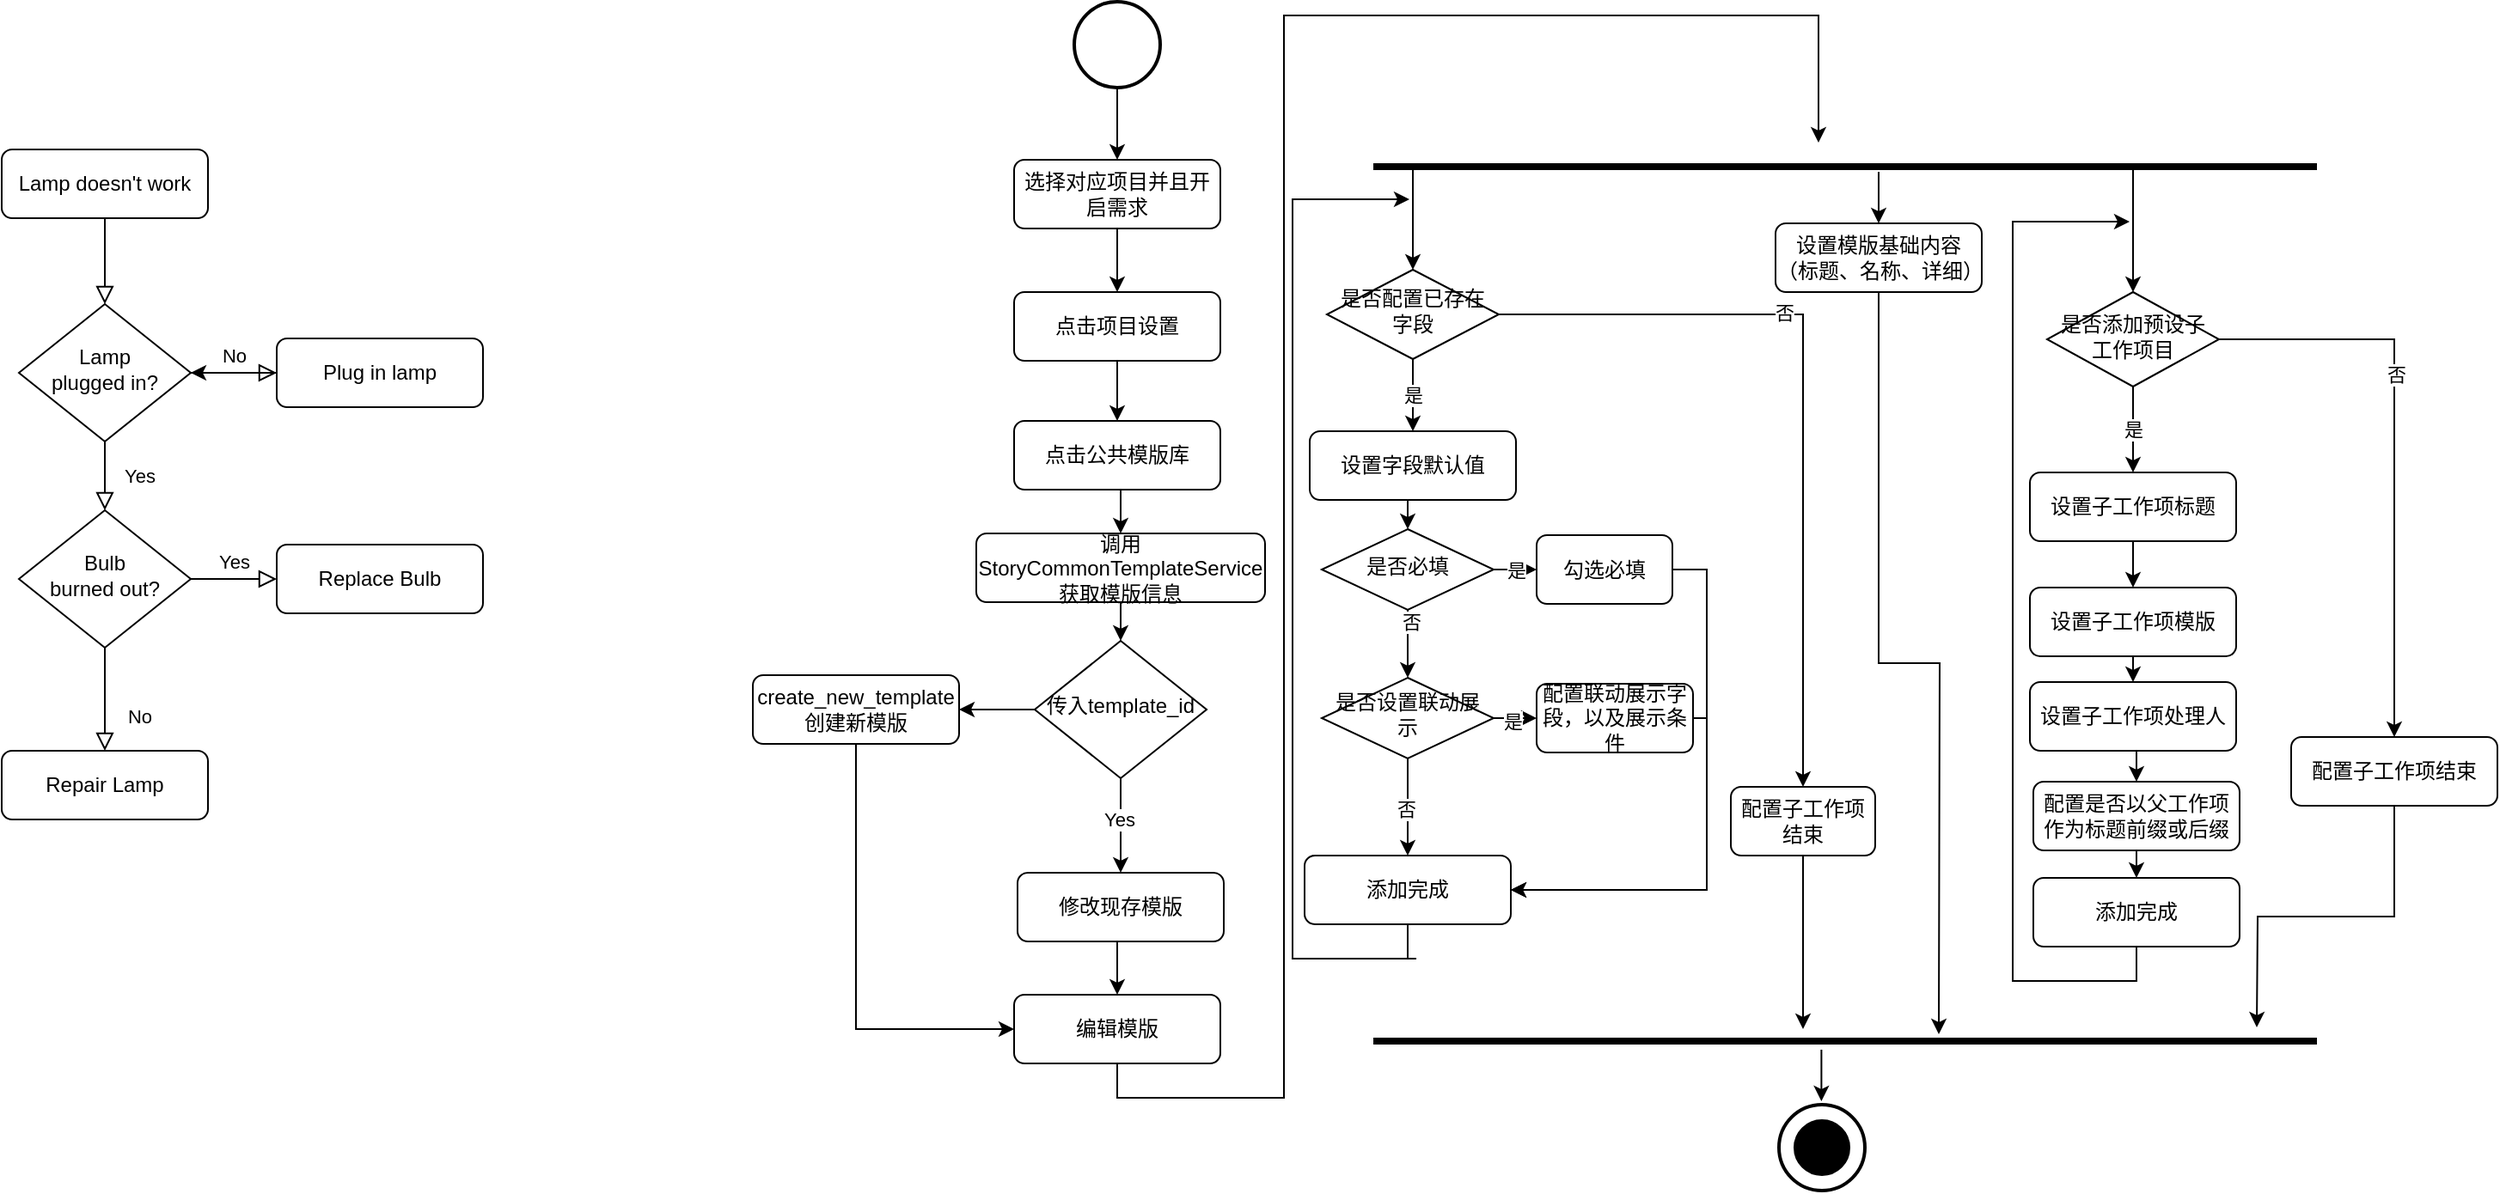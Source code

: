 <mxfile version="26.0.16">
  <diagram id="C5RBs43oDa-KdzZeNtuy" name="Page-1">
    <mxGraphModel dx="1911" dy="1608" grid="0" gridSize="10" guides="1" tooltips="1" connect="1" arrows="1" fold="1" page="0" pageScale="1" pageWidth="827" pageHeight="1169" math="0" shadow="0">
      <root>
        <mxCell id="WIyWlLk6GJQsqaUBKTNV-0" />
        <mxCell id="WIyWlLk6GJQsqaUBKTNV-1" parent="WIyWlLk6GJQsqaUBKTNV-0" />
        <mxCell id="WIyWlLk6GJQsqaUBKTNV-2" value="" style="rounded=0;html=1;jettySize=auto;orthogonalLoop=1;fontSize=11;endArrow=block;endFill=0;endSize=8;strokeWidth=1;shadow=0;labelBackgroundColor=none;edgeStyle=orthogonalEdgeStyle;" parent="WIyWlLk6GJQsqaUBKTNV-1" source="WIyWlLk6GJQsqaUBKTNV-3" target="WIyWlLk6GJQsqaUBKTNV-6" edge="1">
          <mxGeometry relative="1" as="geometry" />
        </mxCell>
        <mxCell id="WIyWlLk6GJQsqaUBKTNV-3" value="Lamp doesn&#39;t work" style="rounded=1;whiteSpace=wrap;html=1;fontSize=12;glass=0;strokeWidth=1;shadow=0;" parent="WIyWlLk6GJQsqaUBKTNV-1" vertex="1">
          <mxGeometry x="160" y="80" width="120" height="40" as="geometry" />
        </mxCell>
        <mxCell id="WIyWlLk6GJQsqaUBKTNV-4" value="Yes" style="rounded=0;html=1;jettySize=auto;orthogonalLoop=1;fontSize=11;endArrow=block;endFill=0;endSize=8;strokeWidth=1;shadow=0;labelBackgroundColor=none;edgeStyle=orthogonalEdgeStyle;" parent="WIyWlLk6GJQsqaUBKTNV-1" source="WIyWlLk6GJQsqaUBKTNV-6" target="WIyWlLk6GJQsqaUBKTNV-10" edge="1">
          <mxGeometry y="20" relative="1" as="geometry">
            <mxPoint as="offset" />
          </mxGeometry>
        </mxCell>
        <mxCell id="WIyWlLk6GJQsqaUBKTNV-5" value="No" style="edgeStyle=orthogonalEdgeStyle;rounded=0;html=1;jettySize=auto;orthogonalLoop=1;fontSize=11;endArrow=block;endFill=0;endSize=8;strokeWidth=1;shadow=0;labelBackgroundColor=none;" parent="WIyWlLk6GJQsqaUBKTNV-1" source="WIyWlLk6GJQsqaUBKTNV-6" target="WIyWlLk6GJQsqaUBKTNV-7" edge="1">
          <mxGeometry y="10" relative="1" as="geometry">
            <mxPoint as="offset" />
          </mxGeometry>
        </mxCell>
        <mxCell id="WIyWlLk6GJQsqaUBKTNV-6" value="Lamp&lt;br&gt;plugged in?" style="rhombus;whiteSpace=wrap;html=1;shadow=0;fontFamily=Helvetica;fontSize=12;align=center;strokeWidth=1;spacing=6;spacingTop=-4;" parent="WIyWlLk6GJQsqaUBKTNV-1" vertex="1">
          <mxGeometry x="170" y="170" width="100" height="80" as="geometry" />
        </mxCell>
        <mxCell id="YVHDOQG_T9YWMqw5rcu7-23" value="" style="edgeStyle=orthogonalEdgeStyle;rounded=0;orthogonalLoop=1;jettySize=auto;html=1;" edge="1" parent="WIyWlLk6GJQsqaUBKTNV-1" source="WIyWlLk6GJQsqaUBKTNV-7" target="WIyWlLk6GJQsqaUBKTNV-6">
          <mxGeometry relative="1" as="geometry" />
        </mxCell>
        <mxCell id="WIyWlLk6GJQsqaUBKTNV-7" value="Plug in lamp" style="rounded=1;whiteSpace=wrap;html=1;fontSize=12;glass=0;strokeWidth=1;shadow=0;" parent="WIyWlLk6GJQsqaUBKTNV-1" vertex="1">
          <mxGeometry x="320" y="190" width="120" height="40" as="geometry" />
        </mxCell>
        <mxCell id="WIyWlLk6GJQsqaUBKTNV-8" value="No" style="rounded=0;html=1;jettySize=auto;orthogonalLoop=1;fontSize=11;endArrow=block;endFill=0;endSize=8;strokeWidth=1;shadow=0;labelBackgroundColor=none;edgeStyle=orthogonalEdgeStyle;" parent="WIyWlLk6GJQsqaUBKTNV-1" source="WIyWlLk6GJQsqaUBKTNV-10" target="WIyWlLk6GJQsqaUBKTNV-11" edge="1">
          <mxGeometry x="0.333" y="20" relative="1" as="geometry">
            <mxPoint as="offset" />
          </mxGeometry>
        </mxCell>
        <mxCell id="WIyWlLk6GJQsqaUBKTNV-9" value="Yes" style="edgeStyle=orthogonalEdgeStyle;rounded=0;html=1;jettySize=auto;orthogonalLoop=1;fontSize=11;endArrow=block;endFill=0;endSize=8;strokeWidth=1;shadow=0;labelBackgroundColor=none;" parent="WIyWlLk6GJQsqaUBKTNV-1" source="WIyWlLk6GJQsqaUBKTNV-10" target="WIyWlLk6GJQsqaUBKTNV-12" edge="1">
          <mxGeometry y="10" relative="1" as="geometry">
            <mxPoint as="offset" />
          </mxGeometry>
        </mxCell>
        <mxCell id="WIyWlLk6GJQsqaUBKTNV-10" value="Bulb&lt;br&gt;burned out?" style="rhombus;whiteSpace=wrap;html=1;shadow=0;fontFamily=Helvetica;fontSize=12;align=center;strokeWidth=1;spacing=6;spacingTop=-4;" parent="WIyWlLk6GJQsqaUBKTNV-1" vertex="1">
          <mxGeometry x="170" y="290" width="100" height="80" as="geometry" />
        </mxCell>
        <mxCell id="WIyWlLk6GJQsqaUBKTNV-11" value="Repair Lamp" style="rounded=1;whiteSpace=wrap;html=1;fontSize=12;glass=0;strokeWidth=1;shadow=0;" parent="WIyWlLk6GJQsqaUBKTNV-1" vertex="1">
          <mxGeometry x="160" y="430" width="120" height="40" as="geometry" />
        </mxCell>
        <mxCell id="WIyWlLk6GJQsqaUBKTNV-12" value="Replace Bulb" style="rounded=1;whiteSpace=wrap;html=1;fontSize=12;glass=0;strokeWidth=1;shadow=0;" parent="WIyWlLk6GJQsqaUBKTNV-1" vertex="1">
          <mxGeometry x="320" y="310" width="120" height="40" as="geometry" />
        </mxCell>
        <mxCell id="IUm55pQDGk9Sm5fYaL_C-4" value="" style="group" parent="WIyWlLk6GJQsqaUBKTNV-1" vertex="1" connectable="0">
          <mxGeometry x="1194" y="636" width="50" height="50" as="geometry" />
        </mxCell>
        <mxCell id="IUm55pQDGk9Sm5fYaL_C-1" value="" style="strokeWidth=2;html=1;shape=mxgraph.flowchart.start_2;whiteSpace=wrap;aspect=fixed;" parent="IUm55pQDGk9Sm5fYaL_C-4" vertex="1">
          <mxGeometry width="50" height="50" as="geometry" />
        </mxCell>
        <mxCell id="IUm55pQDGk9Sm5fYaL_C-3" value="" style="strokeWidth=2;html=1;shape=mxgraph.flowchart.start_2;whiteSpace=wrap;aspect=fixed;fillColor=#000000;" parent="IUm55pQDGk9Sm5fYaL_C-4" vertex="1">
          <mxGeometry x="9.5" y="9.5" width="31" height="31" as="geometry" />
        </mxCell>
        <mxCell id="YVHDOQG_T9YWMqw5rcu7-90" style="edgeStyle=orthogonalEdgeStyle;rounded=0;orthogonalLoop=1;jettySize=auto;html=1;exitX=0.5;exitY=1;exitDx=0;exitDy=0;exitPerimeter=0;entryX=0.5;entryY=0;entryDx=0;entryDy=0;" edge="1" parent="WIyWlLk6GJQsqaUBKTNV-1" source="IUm55pQDGk9Sm5fYaL_C-7" target="YVHDOQG_T9YWMqw5rcu7-0">
          <mxGeometry relative="1" as="geometry" />
        </mxCell>
        <mxCell id="IUm55pQDGk9Sm5fYaL_C-7" value="" style="strokeWidth=2;html=1;shape=mxgraph.flowchart.start_2;whiteSpace=wrap;aspect=fixed;" parent="WIyWlLk6GJQsqaUBKTNV-1" vertex="1">
          <mxGeometry x="784" y="-6" width="50" height="50" as="geometry" />
        </mxCell>
        <mxCell id="YVHDOQG_T9YWMqw5rcu7-91" style="edgeStyle=orthogonalEdgeStyle;rounded=0;orthogonalLoop=1;jettySize=auto;html=1;exitX=0.5;exitY=1;exitDx=0;exitDy=0;entryX=0.5;entryY=0;entryDx=0;entryDy=0;" edge="1" parent="WIyWlLk6GJQsqaUBKTNV-1" source="YVHDOQG_T9YWMqw5rcu7-0" target="YVHDOQG_T9YWMqw5rcu7-2">
          <mxGeometry relative="1" as="geometry" />
        </mxCell>
        <mxCell id="YVHDOQG_T9YWMqw5rcu7-0" value="选择对应项目并且开启需求" style="rounded=1;whiteSpace=wrap;html=1;fontSize=12;glass=0;strokeWidth=1;shadow=0;" vertex="1" parent="WIyWlLk6GJQsqaUBKTNV-1">
          <mxGeometry x="749" y="86" width="120" height="40" as="geometry" />
        </mxCell>
        <mxCell id="YVHDOQG_T9YWMqw5rcu7-92" style="edgeStyle=orthogonalEdgeStyle;rounded=0;orthogonalLoop=1;jettySize=auto;html=1;exitX=0.5;exitY=1;exitDx=0;exitDy=0;entryX=0.5;entryY=0;entryDx=0;entryDy=0;" edge="1" parent="WIyWlLk6GJQsqaUBKTNV-1" source="YVHDOQG_T9YWMqw5rcu7-2" target="YVHDOQG_T9YWMqw5rcu7-3">
          <mxGeometry relative="1" as="geometry" />
        </mxCell>
        <mxCell id="YVHDOQG_T9YWMqw5rcu7-2" value="点击项目设置" style="rounded=1;whiteSpace=wrap;html=1;fontSize=12;glass=0;strokeWidth=1;shadow=0;" vertex="1" parent="WIyWlLk6GJQsqaUBKTNV-1">
          <mxGeometry x="749" y="163" width="120" height="40" as="geometry" />
        </mxCell>
        <mxCell id="YVHDOQG_T9YWMqw5rcu7-93" style="edgeStyle=orthogonalEdgeStyle;rounded=0;orthogonalLoop=1;jettySize=auto;html=1;exitX=0.5;exitY=1;exitDx=0;exitDy=0;entryX=0.5;entryY=0;entryDx=0;entryDy=0;" edge="1" parent="WIyWlLk6GJQsqaUBKTNV-1" source="YVHDOQG_T9YWMqw5rcu7-3" target="YVHDOQG_T9YWMqw5rcu7-7">
          <mxGeometry relative="1" as="geometry" />
        </mxCell>
        <mxCell id="YVHDOQG_T9YWMqw5rcu7-3" value="点击公共模版库" style="rounded=1;whiteSpace=wrap;html=1;fontSize=12;glass=0;strokeWidth=1;shadow=0;" vertex="1" parent="WIyWlLk6GJQsqaUBKTNV-1">
          <mxGeometry x="749" y="238" width="120" height="40" as="geometry" />
        </mxCell>
        <mxCell id="YVHDOQG_T9YWMqw5rcu7-87" style="edgeStyle=orthogonalEdgeStyle;rounded=0;orthogonalLoop=1;jettySize=auto;html=1;exitX=0.5;exitY=1;exitDx=0;exitDy=0;entryX=0.5;entryY=0;entryDx=0;entryDy=0;" edge="1" parent="WIyWlLk6GJQsqaUBKTNV-1" source="YVHDOQG_T9YWMqw5rcu7-4">
          <mxGeometry relative="1" as="geometry">
            <mxPoint x="1217" y="76" as="targetPoint" />
            <Array as="points">
              <mxPoint x="809" y="632" />
              <mxPoint x="906" y="632" />
              <mxPoint x="906" y="2" />
              <mxPoint x="1217" y="2" />
            </Array>
          </mxGeometry>
        </mxCell>
        <mxCell id="YVHDOQG_T9YWMqw5rcu7-4" value="编辑模版" style="rounded=1;whiteSpace=wrap;html=1;fontSize=12;glass=0;strokeWidth=1;shadow=0;" vertex="1" parent="WIyWlLk6GJQsqaUBKTNV-1">
          <mxGeometry x="749" y="572" width="120" height="40" as="geometry" />
        </mxCell>
        <mxCell id="YVHDOQG_T9YWMqw5rcu7-14" style="edgeStyle=orthogonalEdgeStyle;rounded=0;orthogonalLoop=1;jettySize=auto;html=1;exitX=0.5;exitY=1;exitDx=0;exitDy=0;entryX=0;entryY=0.5;entryDx=0;entryDy=0;" edge="1" parent="WIyWlLk6GJQsqaUBKTNV-1" source="YVHDOQG_T9YWMqw5rcu7-5" target="YVHDOQG_T9YWMqw5rcu7-4">
          <mxGeometry relative="1" as="geometry" />
        </mxCell>
        <mxCell id="YVHDOQG_T9YWMqw5rcu7-5" value="create_new_template&lt;div&gt;创建新模版&lt;/div&gt;" style="rounded=1;whiteSpace=wrap;html=1;fontSize=12;glass=0;strokeWidth=1;shadow=0;" vertex="1" parent="WIyWlLk6GJQsqaUBKTNV-1">
          <mxGeometry x="597" y="386" width="120" height="40" as="geometry" />
        </mxCell>
        <mxCell id="YVHDOQG_T9YWMqw5rcu7-15" style="edgeStyle=orthogonalEdgeStyle;rounded=0;orthogonalLoop=1;jettySize=auto;html=1;exitX=0.5;exitY=1;exitDx=0;exitDy=0;entryX=0.5;entryY=0;entryDx=0;entryDy=0;" edge="1" parent="WIyWlLk6GJQsqaUBKTNV-1" source="YVHDOQG_T9YWMqw5rcu7-6" target="YVHDOQG_T9YWMqw5rcu7-4">
          <mxGeometry relative="1" as="geometry" />
        </mxCell>
        <mxCell id="YVHDOQG_T9YWMqw5rcu7-6" value="修改现存模版" style="rounded=1;whiteSpace=wrap;html=1;fontSize=12;glass=0;strokeWidth=1;shadow=0;" vertex="1" parent="WIyWlLk6GJQsqaUBKTNV-1">
          <mxGeometry x="751" y="501" width="120" height="40" as="geometry" />
        </mxCell>
        <mxCell id="YVHDOQG_T9YWMqw5rcu7-16" style="edgeStyle=orthogonalEdgeStyle;rounded=0;orthogonalLoop=1;jettySize=auto;html=1;exitX=0.5;exitY=1;exitDx=0;exitDy=0;entryX=0.5;entryY=0;entryDx=0;entryDy=0;" edge="1" parent="WIyWlLk6GJQsqaUBKTNV-1" source="YVHDOQG_T9YWMqw5rcu7-7" target="YVHDOQG_T9YWMqw5rcu7-8">
          <mxGeometry relative="1" as="geometry" />
        </mxCell>
        <mxCell id="YVHDOQG_T9YWMqw5rcu7-7" value="调用StoryCommonTemplateService获取模版信息" style="rounded=1;whiteSpace=wrap;html=1;fontSize=12;glass=0;strokeWidth=1;shadow=0;" vertex="1" parent="WIyWlLk6GJQsqaUBKTNV-1">
          <mxGeometry x="727" y="303.5" width="168" height="40" as="geometry" />
        </mxCell>
        <mxCell id="YVHDOQG_T9YWMqw5rcu7-10" style="edgeStyle=orthogonalEdgeStyle;rounded=0;orthogonalLoop=1;jettySize=auto;html=1;exitX=0.5;exitY=1;exitDx=0;exitDy=0;entryX=0.5;entryY=0;entryDx=0;entryDy=0;" edge="1" parent="WIyWlLk6GJQsqaUBKTNV-1" source="YVHDOQG_T9YWMqw5rcu7-8" target="YVHDOQG_T9YWMqw5rcu7-6">
          <mxGeometry relative="1" as="geometry" />
        </mxCell>
        <mxCell id="YVHDOQG_T9YWMqw5rcu7-12" value="Yes" style="edgeLabel;html=1;align=center;verticalAlign=middle;resizable=0;points=[];" vertex="1" connectable="0" parent="YVHDOQG_T9YWMqw5rcu7-10">
          <mxGeometry x="-0.127" y="-1" relative="1" as="geometry">
            <mxPoint as="offset" />
          </mxGeometry>
        </mxCell>
        <mxCell id="YVHDOQG_T9YWMqw5rcu7-13" style="edgeStyle=orthogonalEdgeStyle;rounded=0;orthogonalLoop=1;jettySize=auto;html=1;exitX=0;exitY=0.5;exitDx=0;exitDy=0;entryX=1;entryY=0.5;entryDx=0;entryDy=0;" edge="1" parent="WIyWlLk6GJQsqaUBKTNV-1" source="YVHDOQG_T9YWMqw5rcu7-8" target="YVHDOQG_T9YWMqw5rcu7-5">
          <mxGeometry relative="1" as="geometry" />
        </mxCell>
        <mxCell id="YVHDOQG_T9YWMqw5rcu7-8" value="传入template_id" style="rhombus;whiteSpace=wrap;html=1;shadow=0;fontFamily=Helvetica;fontSize=12;align=center;strokeWidth=1;spacing=6;spacingTop=-4;" vertex="1" parent="WIyWlLk6GJQsqaUBKTNV-1">
          <mxGeometry x="761" y="366" width="100" height="80" as="geometry" />
        </mxCell>
        <mxCell id="YVHDOQG_T9YWMqw5rcu7-18" value="" style="endArrow=none;html=1;rounded=0;strokeWidth=4;" edge="1" parent="WIyWlLk6GJQsqaUBKTNV-1">
          <mxGeometry width="50" height="50" relative="1" as="geometry">
            <mxPoint x="958" y="90" as="sourcePoint" />
            <mxPoint x="1507" y="90" as="targetPoint" />
          </mxGeometry>
        </mxCell>
        <mxCell id="YVHDOQG_T9YWMqw5rcu7-39" style="edgeStyle=orthogonalEdgeStyle;rounded=0;orthogonalLoop=1;jettySize=auto;html=1;exitX=0.5;exitY=1;exitDx=0;exitDy=0;entryX=0.5;entryY=0;entryDx=0;entryDy=0;" edge="1" parent="WIyWlLk6GJQsqaUBKTNV-1" source="YVHDOQG_T9YWMqw5rcu7-21" target="YVHDOQG_T9YWMqw5rcu7-29">
          <mxGeometry relative="1" as="geometry" />
        </mxCell>
        <mxCell id="YVHDOQG_T9YWMqw5rcu7-21" value="设置子工作项标题" style="rounded=1;whiteSpace=wrap;html=1;fontSize=12;glass=0;strokeWidth=1;shadow=0;" vertex="1" parent="WIyWlLk6GJQsqaUBKTNV-1">
          <mxGeometry x="1340" y="268" width="120" height="40" as="geometry" />
        </mxCell>
        <mxCell id="YVHDOQG_T9YWMqw5rcu7-38" value="是" style="edgeStyle=orthogonalEdgeStyle;rounded=0;orthogonalLoop=1;jettySize=auto;html=1;exitX=0.5;exitY=1;exitDx=0;exitDy=0;entryX=0.5;entryY=0;entryDx=0;entryDy=0;" edge="1" parent="WIyWlLk6GJQsqaUBKTNV-1" source="YVHDOQG_T9YWMqw5rcu7-22" target="YVHDOQG_T9YWMqw5rcu7-21">
          <mxGeometry relative="1" as="geometry" />
        </mxCell>
        <mxCell id="YVHDOQG_T9YWMqw5rcu7-45" style="edgeStyle=orthogonalEdgeStyle;rounded=0;orthogonalLoop=1;jettySize=auto;html=1;exitX=1;exitY=0.5;exitDx=0;exitDy=0;entryX=0.5;entryY=0;entryDx=0;entryDy=0;" edge="1" parent="WIyWlLk6GJQsqaUBKTNV-1" source="YVHDOQG_T9YWMqw5rcu7-22" target="YVHDOQG_T9YWMqw5rcu7-26">
          <mxGeometry relative="1" as="geometry" />
        </mxCell>
        <mxCell id="YVHDOQG_T9YWMqw5rcu7-46" value="否" style="edgeLabel;html=1;align=center;verticalAlign=middle;resizable=0;points=[];" vertex="1" connectable="0" parent="YVHDOQG_T9YWMqw5rcu7-45">
          <mxGeometry x="-0.265" y="1" relative="1" as="geometry">
            <mxPoint as="offset" />
          </mxGeometry>
        </mxCell>
        <mxCell id="YVHDOQG_T9YWMqw5rcu7-22" value="是否添加预设子工作项目" style="rhombus;whiteSpace=wrap;html=1;shadow=0;fontFamily=Helvetica;fontSize=12;align=center;strokeWidth=1;spacing=6;spacingTop=-4;" vertex="1" parent="WIyWlLk6GJQsqaUBKTNV-1">
          <mxGeometry x="1350" y="163" width="100" height="55" as="geometry" />
        </mxCell>
        <mxCell id="YVHDOQG_T9YWMqw5rcu7-24" value="" style="endArrow=none;html=1;rounded=0;strokeWidth=4;" edge="1" parent="WIyWlLk6GJQsqaUBKTNV-1">
          <mxGeometry width="50" height="50" relative="1" as="geometry">
            <mxPoint x="958" y="599" as="sourcePoint" />
            <mxPoint x="1507" y="599" as="targetPoint" />
          </mxGeometry>
        </mxCell>
        <mxCell id="YVHDOQG_T9YWMqw5rcu7-47" style="edgeStyle=orthogonalEdgeStyle;rounded=0;orthogonalLoop=1;jettySize=auto;html=1;exitX=0.5;exitY=1;exitDx=0;exitDy=0;" edge="1" parent="WIyWlLk6GJQsqaUBKTNV-1" source="YVHDOQG_T9YWMqw5rcu7-26">
          <mxGeometry relative="1" as="geometry">
            <mxPoint x="1472" y="591" as="targetPoint" />
          </mxGeometry>
        </mxCell>
        <mxCell id="YVHDOQG_T9YWMqw5rcu7-26" value="配置子工作项结束" style="rounded=1;whiteSpace=wrap;html=1;fontSize=12;glass=0;strokeWidth=1;shadow=0;" vertex="1" parent="WIyWlLk6GJQsqaUBKTNV-1">
          <mxGeometry x="1492" y="422" width="120" height="40" as="geometry" />
        </mxCell>
        <mxCell id="YVHDOQG_T9YWMqw5rcu7-40" style="edgeStyle=orthogonalEdgeStyle;rounded=0;orthogonalLoop=1;jettySize=auto;html=1;exitX=0.5;exitY=1;exitDx=0;exitDy=0;entryX=0.5;entryY=0;entryDx=0;entryDy=0;" edge="1" parent="WIyWlLk6GJQsqaUBKTNV-1" source="YVHDOQG_T9YWMqw5rcu7-29" target="YVHDOQG_T9YWMqw5rcu7-30">
          <mxGeometry relative="1" as="geometry" />
        </mxCell>
        <mxCell id="YVHDOQG_T9YWMqw5rcu7-29" value="设置子工作项模版" style="rounded=1;whiteSpace=wrap;html=1;fontSize=12;glass=0;strokeWidth=1;shadow=0;" vertex="1" parent="WIyWlLk6GJQsqaUBKTNV-1">
          <mxGeometry x="1340" y="335" width="120" height="40" as="geometry" />
        </mxCell>
        <mxCell id="YVHDOQG_T9YWMqw5rcu7-41" style="edgeStyle=orthogonalEdgeStyle;rounded=0;orthogonalLoop=1;jettySize=auto;html=1;exitX=0.5;exitY=1;exitDx=0;exitDy=0;entryX=0.5;entryY=0;entryDx=0;entryDy=0;" edge="1" parent="WIyWlLk6GJQsqaUBKTNV-1" source="YVHDOQG_T9YWMqw5rcu7-30" target="YVHDOQG_T9YWMqw5rcu7-31">
          <mxGeometry relative="1" as="geometry" />
        </mxCell>
        <mxCell id="YVHDOQG_T9YWMqw5rcu7-30" value="设置子工作项处理人" style="rounded=1;whiteSpace=wrap;html=1;fontSize=12;glass=0;strokeWidth=1;shadow=0;" vertex="1" parent="WIyWlLk6GJQsqaUBKTNV-1">
          <mxGeometry x="1340" y="390" width="120" height="40" as="geometry" />
        </mxCell>
        <mxCell id="YVHDOQG_T9YWMqw5rcu7-42" style="edgeStyle=orthogonalEdgeStyle;rounded=0;orthogonalLoop=1;jettySize=auto;html=1;exitX=0.5;exitY=1;exitDx=0;exitDy=0;entryX=0.5;entryY=0;entryDx=0;entryDy=0;" edge="1" parent="WIyWlLk6GJQsqaUBKTNV-1" source="YVHDOQG_T9YWMqw5rcu7-31" target="YVHDOQG_T9YWMqw5rcu7-32">
          <mxGeometry relative="1" as="geometry" />
        </mxCell>
        <mxCell id="YVHDOQG_T9YWMqw5rcu7-31" value="配置是否以父工作项作为标题前缀或后缀" style="rounded=1;whiteSpace=wrap;html=1;fontSize=12;glass=0;strokeWidth=1;shadow=0;" vertex="1" parent="WIyWlLk6GJQsqaUBKTNV-1">
          <mxGeometry x="1342" y="448" width="120" height="40" as="geometry" />
        </mxCell>
        <mxCell id="YVHDOQG_T9YWMqw5rcu7-44" style="rounded=0;orthogonalLoop=1;jettySize=auto;html=1;exitX=0.5;exitY=1;exitDx=0;exitDy=0;elbow=vertical;edgeStyle=orthogonalEdgeStyle;" edge="1" parent="WIyWlLk6GJQsqaUBKTNV-1" source="YVHDOQG_T9YWMqw5rcu7-32">
          <mxGeometry relative="1" as="geometry">
            <mxPoint x="1398" y="122" as="targetPoint" />
            <Array as="points">
              <mxPoint x="1402" y="564" />
              <mxPoint x="1330" y="564" />
              <mxPoint x="1330" y="122" />
              <mxPoint x="1350" y="122" />
            </Array>
          </mxGeometry>
        </mxCell>
        <mxCell id="YVHDOQG_T9YWMqw5rcu7-32" value="添加完成" style="rounded=1;whiteSpace=wrap;html=1;fontSize=12;glass=0;strokeWidth=1;shadow=0;" vertex="1" parent="WIyWlLk6GJQsqaUBKTNV-1">
          <mxGeometry x="1342" y="504" width="120" height="40" as="geometry" />
        </mxCell>
        <mxCell id="YVHDOQG_T9YWMqw5rcu7-35" value="" style="endArrow=classic;html=1;rounded=0;entryX=0.5;entryY=0;entryDx=0;entryDy=0;" edge="1" parent="WIyWlLk6GJQsqaUBKTNV-1" target="YVHDOQG_T9YWMqw5rcu7-22">
          <mxGeometry width="50" height="50" relative="1" as="geometry">
            <mxPoint x="1400" y="90" as="sourcePoint" />
            <mxPoint x="1276" y="277" as="targetPoint" />
          </mxGeometry>
        </mxCell>
        <mxCell id="YVHDOQG_T9YWMqw5rcu7-81" style="edgeStyle=orthogonalEdgeStyle;rounded=0;orthogonalLoop=1;jettySize=auto;html=1;exitX=0.5;exitY=1;exitDx=0;exitDy=0;entryX=0.5;entryY=0;entryDx=0;entryDy=0;" edge="1" parent="WIyWlLk6GJQsqaUBKTNV-1" source="YVHDOQG_T9YWMqw5rcu7-50" target="YVHDOQG_T9YWMqw5rcu7-66">
          <mxGeometry relative="1" as="geometry" />
        </mxCell>
        <mxCell id="YVHDOQG_T9YWMqw5rcu7-50" value="设置字段默认值" style="rounded=1;whiteSpace=wrap;html=1;fontSize=12;glass=0;strokeWidth=1;shadow=0;" vertex="1" parent="WIyWlLk6GJQsqaUBKTNV-1">
          <mxGeometry x="921" y="244" width="120" height="40" as="geometry" />
        </mxCell>
        <mxCell id="YVHDOQG_T9YWMqw5rcu7-51" value="是" style="edgeStyle=orthogonalEdgeStyle;rounded=0;orthogonalLoop=1;jettySize=auto;html=1;exitX=0.5;exitY=1;exitDx=0;exitDy=0;entryX=0.5;entryY=0;entryDx=0;entryDy=0;" edge="1" parent="WIyWlLk6GJQsqaUBKTNV-1" source="YVHDOQG_T9YWMqw5rcu7-54" target="YVHDOQG_T9YWMqw5rcu7-50">
          <mxGeometry relative="1" as="geometry" />
        </mxCell>
        <mxCell id="YVHDOQG_T9YWMqw5rcu7-52" style="edgeStyle=orthogonalEdgeStyle;rounded=0;orthogonalLoop=1;jettySize=auto;html=1;exitX=1;exitY=0.5;exitDx=0;exitDy=0;entryX=0.5;entryY=0;entryDx=0;entryDy=0;" edge="1" parent="WIyWlLk6GJQsqaUBKTNV-1" source="YVHDOQG_T9YWMqw5rcu7-54" target="YVHDOQG_T9YWMqw5rcu7-56">
          <mxGeometry relative="1" as="geometry" />
        </mxCell>
        <mxCell id="YVHDOQG_T9YWMqw5rcu7-53" value="否" style="edgeLabel;html=1;align=center;verticalAlign=middle;resizable=0;points=[];" vertex="1" connectable="0" parent="YVHDOQG_T9YWMqw5rcu7-52">
          <mxGeometry x="-0.265" y="1" relative="1" as="geometry">
            <mxPoint as="offset" />
          </mxGeometry>
        </mxCell>
        <mxCell id="YVHDOQG_T9YWMqw5rcu7-54" value="是否配置已存在字段" style="rhombus;whiteSpace=wrap;html=1;shadow=0;fontFamily=Helvetica;fontSize=12;align=center;strokeWidth=1;spacing=6;spacingTop=-4;" vertex="1" parent="WIyWlLk6GJQsqaUBKTNV-1">
          <mxGeometry x="931" y="150" width="100" height="52" as="geometry" />
        </mxCell>
        <mxCell id="YVHDOQG_T9YWMqw5rcu7-80" style="edgeStyle=orthogonalEdgeStyle;rounded=0;orthogonalLoop=1;jettySize=auto;html=1;exitX=0.5;exitY=1;exitDx=0;exitDy=0;" edge="1" parent="WIyWlLk6GJQsqaUBKTNV-1" source="YVHDOQG_T9YWMqw5rcu7-56">
          <mxGeometry relative="1" as="geometry">
            <mxPoint x="1208" y="592" as="targetPoint" />
          </mxGeometry>
        </mxCell>
        <mxCell id="YVHDOQG_T9YWMqw5rcu7-56" value="配置子工作项结束" style="rounded=1;whiteSpace=wrap;html=1;fontSize=12;glass=0;strokeWidth=1;shadow=0;" vertex="1" parent="WIyWlLk6GJQsqaUBKTNV-1">
          <mxGeometry x="1166" y="451" width="84" height="40" as="geometry" />
        </mxCell>
        <mxCell id="YVHDOQG_T9YWMqw5rcu7-63" style="rounded=0;orthogonalLoop=1;jettySize=auto;html=1;exitX=0.5;exitY=1;exitDx=0;exitDy=0;elbow=vertical;edgeStyle=orthogonalEdgeStyle;" edge="1" parent="WIyWlLk6GJQsqaUBKTNV-1" source="YVHDOQG_T9YWMqw5rcu7-64">
          <mxGeometry relative="1" as="geometry">
            <mxPoint x="979" y="109" as="targetPoint" />
            <Array as="points">
              <mxPoint x="983" y="551" />
              <mxPoint x="911" y="551" />
              <mxPoint x="911" y="109" />
              <mxPoint x="931" y="109" />
            </Array>
          </mxGeometry>
        </mxCell>
        <mxCell id="YVHDOQG_T9YWMqw5rcu7-64" value="添加完成" style="rounded=1;whiteSpace=wrap;html=1;fontSize=12;glass=0;strokeWidth=1;shadow=0;" vertex="1" parent="WIyWlLk6GJQsqaUBKTNV-1">
          <mxGeometry x="918" y="491" width="120" height="40" as="geometry" />
        </mxCell>
        <mxCell id="YVHDOQG_T9YWMqw5rcu7-65" value="" style="endArrow=classic;html=1;rounded=0;entryX=0.5;entryY=0;entryDx=0;entryDy=0;" edge="1" parent="WIyWlLk6GJQsqaUBKTNV-1" target="YVHDOQG_T9YWMqw5rcu7-54">
          <mxGeometry width="50" height="50" relative="1" as="geometry">
            <mxPoint x="981" y="92" as="sourcePoint" />
            <mxPoint x="1075" y="173" as="targetPoint" />
          </mxGeometry>
        </mxCell>
        <mxCell id="YVHDOQG_T9YWMqw5rcu7-68" style="edgeStyle=orthogonalEdgeStyle;rounded=0;orthogonalLoop=1;jettySize=auto;html=1;exitX=0.5;exitY=1;exitDx=0;exitDy=0;entryX=0.5;entryY=0;entryDx=0;entryDy=0;" edge="1" parent="WIyWlLk6GJQsqaUBKTNV-1" source="YVHDOQG_T9YWMqw5rcu7-66" target="YVHDOQG_T9YWMqw5rcu7-67">
          <mxGeometry relative="1" as="geometry" />
        </mxCell>
        <mxCell id="YVHDOQG_T9YWMqw5rcu7-70" value="否" style="edgeLabel;html=1;align=center;verticalAlign=middle;resizable=0;points=[];" vertex="1" connectable="0" parent="YVHDOQG_T9YWMqw5rcu7-68">
          <mxGeometry x="-0.646" y="2" relative="1" as="geometry">
            <mxPoint as="offset" />
          </mxGeometry>
        </mxCell>
        <mxCell id="YVHDOQG_T9YWMqw5rcu7-74" value="是" style="edgeStyle=orthogonalEdgeStyle;rounded=0;orthogonalLoop=1;jettySize=auto;html=1;exitX=1;exitY=0.5;exitDx=0;exitDy=0;entryX=0;entryY=0.5;entryDx=0;entryDy=0;" edge="1" parent="WIyWlLk6GJQsqaUBKTNV-1" source="YVHDOQG_T9YWMqw5rcu7-66" target="YVHDOQG_T9YWMqw5rcu7-72">
          <mxGeometry relative="1" as="geometry" />
        </mxCell>
        <mxCell id="YVHDOQG_T9YWMqw5rcu7-66" value="是否必填" style="rhombus;whiteSpace=wrap;html=1;shadow=0;fontFamily=Helvetica;fontSize=12;align=center;strokeWidth=1;spacing=6;spacingTop=-4;" vertex="1" parent="WIyWlLk6GJQsqaUBKTNV-1">
          <mxGeometry x="928" y="301" width="100" height="47" as="geometry" />
        </mxCell>
        <mxCell id="YVHDOQG_T9YWMqw5rcu7-69" style="edgeStyle=orthogonalEdgeStyle;rounded=0;orthogonalLoop=1;jettySize=auto;html=1;exitX=0.5;exitY=1;exitDx=0;exitDy=0;entryX=0.5;entryY=0;entryDx=0;entryDy=0;" edge="1" parent="WIyWlLk6GJQsqaUBKTNV-1" source="YVHDOQG_T9YWMqw5rcu7-67" target="YVHDOQG_T9YWMqw5rcu7-64">
          <mxGeometry relative="1" as="geometry" />
        </mxCell>
        <mxCell id="YVHDOQG_T9YWMqw5rcu7-71" value="否" style="edgeLabel;html=1;align=center;verticalAlign=middle;resizable=0;points=[];" vertex="1" connectable="0" parent="YVHDOQG_T9YWMqw5rcu7-69">
          <mxGeometry x="0.009" y="-1" relative="1" as="geometry">
            <mxPoint y="1" as="offset" />
          </mxGeometry>
        </mxCell>
        <mxCell id="YVHDOQG_T9YWMqw5rcu7-75" style="edgeStyle=orthogonalEdgeStyle;rounded=0;orthogonalLoop=1;jettySize=auto;html=1;exitX=1;exitY=0.5;exitDx=0;exitDy=0;entryX=0;entryY=0.5;entryDx=0;entryDy=0;" edge="1" parent="WIyWlLk6GJQsqaUBKTNV-1" source="YVHDOQG_T9YWMqw5rcu7-67" target="YVHDOQG_T9YWMqw5rcu7-73">
          <mxGeometry relative="1" as="geometry" />
        </mxCell>
        <mxCell id="YVHDOQG_T9YWMqw5rcu7-77" value="是" style="edgeLabel;html=1;align=center;verticalAlign=middle;resizable=0;points=[];" vertex="1" connectable="0" parent="YVHDOQG_T9YWMqw5rcu7-75">
          <mxGeometry x="-0.12" y="-2" relative="1" as="geometry">
            <mxPoint as="offset" />
          </mxGeometry>
        </mxCell>
        <mxCell id="YVHDOQG_T9YWMqw5rcu7-67" value="是否设置联动展示" style="rhombus;whiteSpace=wrap;html=1;shadow=0;fontFamily=Helvetica;fontSize=12;align=center;strokeWidth=1;spacing=6;spacingTop=-4;" vertex="1" parent="WIyWlLk6GJQsqaUBKTNV-1">
          <mxGeometry x="928" y="387.5" width="100" height="47" as="geometry" />
        </mxCell>
        <mxCell id="YVHDOQG_T9YWMqw5rcu7-78" style="edgeStyle=orthogonalEdgeStyle;rounded=0;orthogonalLoop=1;jettySize=auto;html=1;exitX=1;exitY=0.5;exitDx=0;exitDy=0;entryX=1;entryY=0.5;entryDx=0;entryDy=0;" edge="1" parent="WIyWlLk6GJQsqaUBKTNV-1" source="YVHDOQG_T9YWMqw5rcu7-72" target="YVHDOQG_T9YWMqw5rcu7-64">
          <mxGeometry relative="1" as="geometry" />
        </mxCell>
        <mxCell id="YVHDOQG_T9YWMqw5rcu7-72" value="勾选必填" style="rounded=1;whiteSpace=wrap;html=1;fontSize=12;glass=0;strokeWidth=1;shadow=0;" vertex="1" parent="WIyWlLk6GJQsqaUBKTNV-1">
          <mxGeometry x="1053" y="304.5" width="79" height="40" as="geometry" />
        </mxCell>
        <mxCell id="YVHDOQG_T9YWMqw5rcu7-79" style="edgeStyle=orthogonalEdgeStyle;rounded=0;orthogonalLoop=1;jettySize=auto;html=1;exitX=1;exitY=0.5;exitDx=0;exitDy=0;entryX=1;entryY=0.5;entryDx=0;entryDy=0;" edge="1" parent="WIyWlLk6GJQsqaUBKTNV-1" source="YVHDOQG_T9YWMqw5rcu7-73" target="YVHDOQG_T9YWMqw5rcu7-64">
          <mxGeometry relative="1" as="geometry">
            <Array as="points">
              <mxPoint x="1152" y="411" />
              <mxPoint x="1152" y="511" />
            </Array>
          </mxGeometry>
        </mxCell>
        <mxCell id="YVHDOQG_T9YWMqw5rcu7-73" value="配置联动展示字段，以及展示条件" style="rounded=1;whiteSpace=wrap;html=1;fontSize=12;glass=0;strokeWidth=1;shadow=0;" vertex="1" parent="WIyWlLk6GJQsqaUBKTNV-1">
          <mxGeometry x="1053" y="391" width="91" height="40" as="geometry" />
        </mxCell>
        <mxCell id="YVHDOQG_T9YWMqw5rcu7-84" style="edgeStyle=orthogonalEdgeStyle;rounded=0;orthogonalLoop=1;jettySize=auto;html=1;exitX=0.5;exitY=1;exitDx=0;exitDy=0;" edge="1" parent="WIyWlLk6GJQsqaUBKTNV-1" source="YVHDOQG_T9YWMqw5rcu7-82">
          <mxGeometry relative="1" as="geometry">
            <mxPoint x="1287" y="595" as="targetPoint" />
          </mxGeometry>
        </mxCell>
        <mxCell id="YVHDOQG_T9YWMqw5rcu7-82" value="设置模版基础内容（标题、名称、详细）" style="rounded=1;whiteSpace=wrap;html=1;fontSize=12;glass=0;strokeWidth=1;shadow=0;" vertex="1" parent="WIyWlLk6GJQsqaUBKTNV-1">
          <mxGeometry x="1192" y="123" width="120" height="40" as="geometry" />
        </mxCell>
        <mxCell id="YVHDOQG_T9YWMqw5rcu7-83" value="" style="endArrow=classic;html=1;rounded=0;entryX=0.5;entryY=0;entryDx=0;entryDy=0;" edge="1" parent="WIyWlLk6GJQsqaUBKTNV-1" target="YVHDOQG_T9YWMqw5rcu7-82">
          <mxGeometry width="50" height="50" relative="1" as="geometry">
            <mxPoint x="1252" y="93" as="sourcePoint" />
            <mxPoint x="1410" y="173" as="targetPoint" />
          </mxGeometry>
        </mxCell>
        <mxCell id="YVHDOQG_T9YWMqw5rcu7-89" value="" style="endArrow=classic;html=1;rounded=0;entryX=0.5;entryY=0;entryDx=0;entryDy=0;" edge="1" parent="WIyWlLk6GJQsqaUBKTNV-1">
          <mxGeometry width="50" height="50" relative="1" as="geometry">
            <mxPoint x="1218.7" y="604" as="sourcePoint" />
            <mxPoint x="1218.7" y="634" as="targetPoint" />
          </mxGeometry>
        </mxCell>
      </root>
    </mxGraphModel>
  </diagram>
</mxfile>
